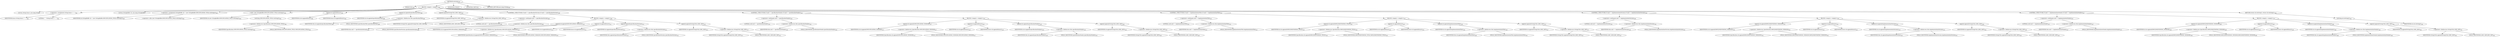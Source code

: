 digraph "toString" {  
"538" [label = <(METHOD,toString)<SUB>400</SUB>> ]
"539" [label = <(PARAM,this)<SUB>400</SUB>> ]
"540" [label = <(BLOCK,&lt;empty&gt;,&lt;empty&gt;)<SUB>400</SUB>> ]
"541" [label = <(LOCAL,String brace: java.lang.String)> ]
"542" [label = <(&lt;operator&gt;.assignment,String brace = &quot;: &quot;)<SUB>401</SUB>> ]
"543" [label = <(IDENTIFIER,brace,String brace = &quot;: &quot;)<SUB>401</SUB>> ]
"544" [label = <(LITERAL,&quot;: &quot;,String brace = &quot;: &quot;)<SUB>401</SUB>> ]
"31" [label = <(LOCAL,StringBuffer sb: java.lang.StringBuffer)> ]
"545" [label = <(&lt;operator&gt;.assignment,StringBuffer sb = new StringBuffer(SPECIFICATION_TITLE.toString()))<SUB>403</SUB>> ]
"546" [label = <(IDENTIFIER,sb,StringBuffer sb = new StringBuffer(SPECIFICATION_TITLE.toString()))<SUB>403</SUB>> ]
"547" [label = <(&lt;operator&gt;.alloc,new StringBuffer(SPECIFICATION_TITLE.toString()))<SUB>404</SUB>> ]
"548" [label = <(&lt;init&gt;,new StringBuffer(SPECIFICATION_TITLE.toString()))<SUB>404</SUB>> ]
"30" [label = <(IDENTIFIER,sb,new StringBuffer(SPECIFICATION_TITLE.toString()))<SUB>403</SUB>> ]
"549" [label = <(toString,SPECIFICATION_TITLE.toString())<SUB>404</SUB>> ]
"550" [label = <(&lt;operator&gt;.fieldAccess,Specification.SPECIFICATION_TITLE)<SUB>404</SUB>> ]
"551" [label = <(IDENTIFIER,Specification,SPECIFICATION_TITLE.toString())<SUB>404</SUB>> ]
"552" [label = <(FIELD_IDENTIFIER,SPECIFICATION_TITLE,SPECIFICATION_TITLE)<SUB>404</SUB>> ]
"553" [label = <(append,sb.append(brace))<SUB>405</SUB>> ]
"554" [label = <(IDENTIFIER,sb,sb.append(brace))<SUB>405</SUB>> ]
"555" [label = <(IDENTIFIER,brace,sb.append(brace))<SUB>405</SUB>> ]
"556" [label = <(append,sb.append(specificationTitle))<SUB>406</SUB>> ]
"557" [label = <(IDENTIFIER,sb,sb.append(specificationTitle))<SUB>406</SUB>> ]
"558" [label = <(&lt;operator&gt;.fieldAccess,this.specificationTitle)<SUB>406</SUB>> ]
"559" [label = <(IDENTIFIER,this,sb.append(specificationTitle))<SUB>406</SUB>> ]
"560" [label = <(FIELD_IDENTIFIER,specificationTitle,specificationTitle)<SUB>406</SUB>> ]
"561" [label = <(append,append(StringUtils.LINE_SEP))<SUB>407</SUB>> ]
"562" [label = <(IDENTIFIER,sb,append(StringUtils.LINE_SEP))<SUB>407</SUB>> ]
"563" [label = <(&lt;operator&gt;.fieldAccess,StringUtils.LINE_SEP)<SUB>407</SUB>> ]
"564" [label = <(IDENTIFIER,StringUtils,append(StringUtils.LINE_SEP))<SUB>407</SUB>> ]
"565" [label = <(FIELD_IDENTIFIER,LINE_SEP,LINE_SEP)<SUB>407</SUB>> ]
"566" [label = <(CONTROL_STRUCTURE,if (null != specificationVersion),if (null != specificationVersion))<SUB>409</SUB>> ]
"567" [label = <(&lt;operator&gt;.notEquals,null != specificationVersion)<SUB>409</SUB>> ]
"568" [label = <(LITERAL,null,null != specificationVersion)<SUB>409</SUB>> ]
"569" [label = <(&lt;operator&gt;.fieldAccess,this.specificationVersion)<SUB>409</SUB>> ]
"570" [label = <(IDENTIFIER,this,null != specificationVersion)<SUB>409</SUB>> ]
"571" [label = <(FIELD_IDENTIFIER,specificationVersion,specificationVersion)<SUB>409</SUB>> ]
"572" [label = <(BLOCK,&lt;empty&gt;,&lt;empty&gt;)<SUB>409</SUB>> ]
"573" [label = <(append,sb.append(SPECIFICATION_VERSION))<SUB>410</SUB>> ]
"574" [label = <(IDENTIFIER,sb,sb.append(SPECIFICATION_VERSION))<SUB>410</SUB>> ]
"575" [label = <(&lt;operator&gt;.fieldAccess,Specification.SPECIFICATION_VERSION)<SUB>410</SUB>> ]
"576" [label = <(IDENTIFIER,Specification,sb.append(SPECIFICATION_VERSION))<SUB>410</SUB>> ]
"577" [label = <(FIELD_IDENTIFIER,SPECIFICATION_VERSION,SPECIFICATION_VERSION)<SUB>410</SUB>> ]
"578" [label = <(append,sb.append(brace))<SUB>411</SUB>> ]
"579" [label = <(IDENTIFIER,sb,sb.append(brace))<SUB>411</SUB>> ]
"580" [label = <(IDENTIFIER,brace,sb.append(brace))<SUB>411</SUB>> ]
"581" [label = <(append,append(specificationVersion))<SUB>412</SUB>> ]
"582" [label = <(IDENTIFIER,sb,append(specificationVersion))<SUB>412</SUB>> ]
"583" [label = <(&lt;operator&gt;.fieldAccess,this.specificationVersion)<SUB>412</SUB>> ]
"584" [label = <(IDENTIFIER,this,append(specificationVersion))<SUB>412</SUB>> ]
"585" [label = <(FIELD_IDENTIFIER,specificationVersion,specificationVersion)<SUB>412</SUB>> ]
"586" [label = <(append,append(StringUtils.LINE_SEP))<SUB>413</SUB>> ]
"587" [label = <(IDENTIFIER,sb,append(StringUtils.LINE_SEP))<SUB>413</SUB>> ]
"588" [label = <(&lt;operator&gt;.fieldAccess,StringUtils.LINE_SEP)<SUB>413</SUB>> ]
"589" [label = <(IDENTIFIER,StringUtils,append(StringUtils.LINE_SEP))<SUB>413</SUB>> ]
"590" [label = <(FIELD_IDENTIFIER,LINE_SEP,LINE_SEP)<SUB>413</SUB>> ]
"591" [label = <(CONTROL_STRUCTURE,if (null != specificationVendor),if (null != specificationVendor))<SUB>416</SUB>> ]
"592" [label = <(&lt;operator&gt;.notEquals,null != specificationVendor)<SUB>416</SUB>> ]
"593" [label = <(LITERAL,null,null != specificationVendor)<SUB>416</SUB>> ]
"594" [label = <(&lt;operator&gt;.fieldAccess,this.specificationVendor)<SUB>416</SUB>> ]
"595" [label = <(IDENTIFIER,this,null != specificationVendor)<SUB>416</SUB>> ]
"596" [label = <(FIELD_IDENTIFIER,specificationVendor,specificationVendor)<SUB>416</SUB>> ]
"597" [label = <(BLOCK,&lt;empty&gt;,&lt;empty&gt;)<SUB>416</SUB>> ]
"598" [label = <(append,sb.append(SPECIFICATION_VENDOR))<SUB>417</SUB>> ]
"599" [label = <(IDENTIFIER,sb,sb.append(SPECIFICATION_VENDOR))<SUB>417</SUB>> ]
"600" [label = <(&lt;operator&gt;.fieldAccess,Specification.SPECIFICATION_VENDOR)<SUB>417</SUB>> ]
"601" [label = <(IDENTIFIER,Specification,sb.append(SPECIFICATION_VENDOR))<SUB>417</SUB>> ]
"602" [label = <(FIELD_IDENTIFIER,SPECIFICATION_VENDOR,SPECIFICATION_VENDOR)<SUB>417</SUB>> ]
"603" [label = <(append,sb.append(brace))<SUB>418</SUB>> ]
"604" [label = <(IDENTIFIER,sb,sb.append(brace))<SUB>418</SUB>> ]
"605" [label = <(IDENTIFIER,brace,sb.append(brace))<SUB>418</SUB>> ]
"606" [label = <(append,sb.append(specificationVendor))<SUB>419</SUB>> ]
"607" [label = <(IDENTIFIER,sb,sb.append(specificationVendor))<SUB>419</SUB>> ]
"608" [label = <(&lt;operator&gt;.fieldAccess,this.specificationVendor)<SUB>419</SUB>> ]
"609" [label = <(IDENTIFIER,this,sb.append(specificationVendor))<SUB>419</SUB>> ]
"610" [label = <(FIELD_IDENTIFIER,specificationVendor,specificationVendor)<SUB>419</SUB>> ]
"611" [label = <(append,append(StringUtils.LINE_SEP))<SUB>420</SUB>> ]
"612" [label = <(IDENTIFIER,sb,append(StringUtils.LINE_SEP))<SUB>420</SUB>> ]
"613" [label = <(&lt;operator&gt;.fieldAccess,StringUtils.LINE_SEP)<SUB>420</SUB>> ]
"614" [label = <(IDENTIFIER,StringUtils,append(StringUtils.LINE_SEP))<SUB>420</SUB>> ]
"615" [label = <(FIELD_IDENTIFIER,LINE_SEP,LINE_SEP)<SUB>420</SUB>> ]
"616" [label = <(CONTROL_STRUCTURE,if (null != implementationTitle),if (null != implementationTitle))<SUB>423</SUB>> ]
"617" [label = <(&lt;operator&gt;.notEquals,null != implementationTitle)<SUB>423</SUB>> ]
"618" [label = <(LITERAL,null,null != implementationTitle)<SUB>423</SUB>> ]
"619" [label = <(&lt;operator&gt;.fieldAccess,this.implementationTitle)<SUB>423</SUB>> ]
"620" [label = <(IDENTIFIER,this,null != implementationTitle)<SUB>423</SUB>> ]
"621" [label = <(FIELD_IDENTIFIER,implementationTitle,implementationTitle)<SUB>423</SUB>> ]
"622" [label = <(BLOCK,&lt;empty&gt;,&lt;empty&gt;)<SUB>423</SUB>> ]
"623" [label = <(append,sb.append(IMPLEMENTATION_TITLE))<SUB>424</SUB>> ]
"624" [label = <(IDENTIFIER,sb,sb.append(IMPLEMENTATION_TITLE))<SUB>424</SUB>> ]
"625" [label = <(&lt;operator&gt;.fieldAccess,Specification.IMPLEMENTATION_TITLE)<SUB>424</SUB>> ]
"626" [label = <(IDENTIFIER,Specification,sb.append(IMPLEMENTATION_TITLE))<SUB>424</SUB>> ]
"627" [label = <(FIELD_IDENTIFIER,IMPLEMENTATION_TITLE,IMPLEMENTATION_TITLE)<SUB>424</SUB>> ]
"628" [label = <(append,sb.append(brace))<SUB>425</SUB>> ]
"629" [label = <(IDENTIFIER,sb,sb.append(brace))<SUB>425</SUB>> ]
"630" [label = <(IDENTIFIER,brace,sb.append(brace))<SUB>425</SUB>> ]
"631" [label = <(append,sb.append(implementationTitle))<SUB>426</SUB>> ]
"632" [label = <(IDENTIFIER,sb,sb.append(implementationTitle))<SUB>426</SUB>> ]
"633" [label = <(&lt;operator&gt;.fieldAccess,this.implementationTitle)<SUB>426</SUB>> ]
"634" [label = <(IDENTIFIER,this,sb.append(implementationTitle))<SUB>426</SUB>> ]
"635" [label = <(FIELD_IDENTIFIER,implementationTitle,implementationTitle)<SUB>426</SUB>> ]
"636" [label = <(append,append(StringUtils.LINE_SEP))<SUB>427</SUB>> ]
"637" [label = <(IDENTIFIER,sb,append(StringUtils.LINE_SEP))<SUB>427</SUB>> ]
"638" [label = <(&lt;operator&gt;.fieldAccess,StringUtils.LINE_SEP)<SUB>427</SUB>> ]
"639" [label = <(IDENTIFIER,StringUtils,append(StringUtils.LINE_SEP))<SUB>427</SUB>> ]
"640" [label = <(FIELD_IDENTIFIER,LINE_SEP,LINE_SEP)<SUB>427</SUB>> ]
"641" [label = <(CONTROL_STRUCTURE,if (null != implementationVersion),if (null != implementationVersion))<SUB>430</SUB>> ]
"642" [label = <(&lt;operator&gt;.notEquals,null != implementationVersion)<SUB>430</SUB>> ]
"643" [label = <(LITERAL,null,null != implementationVersion)<SUB>430</SUB>> ]
"644" [label = <(&lt;operator&gt;.fieldAccess,this.implementationVersion)<SUB>430</SUB>> ]
"645" [label = <(IDENTIFIER,this,null != implementationVersion)<SUB>430</SUB>> ]
"646" [label = <(FIELD_IDENTIFIER,implementationVersion,implementationVersion)<SUB>430</SUB>> ]
"647" [label = <(BLOCK,&lt;empty&gt;,&lt;empty&gt;)<SUB>430</SUB>> ]
"648" [label = <(append,sb.append(IMPLEMENTATION_VERSION))<SUB>431</SUB>> ]
"649" [label = <(IDENTIFIER,sb,sb.append(IMPLEMENTATION_VERSION))<SUB>431</SUB>> ]
"650" [label = <(&lt;operator&gt;.fieldAccess,Specification.IMPLEMENTATION_VERSION)<SUB>431</SUB>> ]
"651" [label = <(IDENTIFIER,Specification,sb.append(IMPLEMENTATION_VERSION))<SUB>431</SUB>> ]
"652" [label = <(FIELD_IDENTIFIER,IMPLEMENTATION_VERSION,IMPLEMENTATION_VERSION)<SUB>431</SUB>> ]
"653" [label = <(append,sb.append(brace))<SUB>432</SUB>> ]
"654" [label = <(IDENTIFIER,sb,sb.append(brace))<SUB>432</SUB>> ]
"655" [label = <(IDENTIFIER,brace,sb.append(brace))<SUB>432</SUB>> ]
"656" [label = <(append,sb.append(implementationVersion))<SUB>433</SUB>> ]
"657" [label = <(IDENTIFIER,sb,sb.append(implementationVersion))<SUB>433</SUB>> ]
"658" [label = <(&lt;operator&gt;.fieldAccess,this.implementationVersion)<SUB>433</SUB>> ]
"659" [label = <(IDENTIFIER,this,sb.append(implementationVersion))<SUB>433</SUB>> ]
"660" [label = <(FIELD_IDENTIFIER,implementationVersion,implementationVersion)<SUB>433</SUB>> ]
"661" [label = <(append,append(StringUtils.LINE_SEP))<SUB>434</SUB>> ]
"662" [label = <(IDENTIFIER,sb,append(StringUtils.LINE_SEP))<SUB>434</SUB>> ]
"663" [label = <(&lt;operator&gt;.fieldAccess,StringUtils.LINE_SEP)<SUB>434</SUB>> ]
"664" [label = <(IDENTIFIER,StringUtils,append(StringUtils.LINE_SEP))<SUB>434</SUB>> ]
"665" [label = <(FIELD_IDENTIFIER,LINE_SEP,LINE_SEP)<SUB>434</SUB>> ]
"666" [label = <(CONTROL_STRUCTURE,if (null != implementationVendor),if (null != implementationVendor))<SUB>437</SUB>> ]
"667" [label = <(&lt;operator&gt;.notEquals,null != implementationVendor)<SUB>437</SUB>> ]
"668" [label = <(LITERAL,null,null != implementationVendor)<SUB>437</SUB>> ]
"669" [label = <(&lt;operator&gt;.fieldAccess,this.implementationVendor)<SUB>437</SUB>> ]
"670" [label = <(IDENTIFIER,this,null != implementationVendor)<SUB>437</SUB>> ]
"671" [label = <(FIELD_IDENTIFIER,implementationVendor,implementationVendor)<SUB>437</SUB>> ]
"672" [label = <(BLOCK,&lt;empty&gt;,&lt;empty&gt;)<SUB>437</SUB>> ]
"673" [label = <(append,sb.append(IMPLEMENTATION_VENDOR))<SUB>438</SUB>> ]
"674" [label = <(IDENTIFIER,sb,sb.append(IMPLEMENTATION_VENDOR))<SUB>438</SUB>> ]
"675" [label = <(&lt;operator&gt;.fieldAccess,Specification.IMPLEMENTATION_VENDOR)<SUB>438</SUB>> ]
"676" [label = <(IDENTIFIER,Specification,sb.append(IMPLEMENTATION_VENDOR))<SUB>438</SUB>> ]
"677" [label = <(FIELD_IDENTIFIER,IMPLEMENTATION_VENDOR,IMPLEMENTATION_VENDOR)<SUB>438</SUB>> ]
"678" [label = <(append,sb.append(brace))<SUB>439</SUB>> ]
"679" [label = <(IDENTIFIER,sb,sb.append(brace))<SUB>439</SUB>> ]
"680" [label = <(IDENTIFIER,brace,sb.append(brace))<SUB>439</SUB>> ]
"681" [label = <(append,sb.append(implementationVendor))<SUB>440</SUB>> ]
"682" [label = <(IDENTIFIER,sb,sb.append(implementationVendor))<SUB>440</SUB>> ]
"683" [label = <(&lt;operator&gt;.fieldAccess,this.implementationVendor)<SUB>440</SUB>> ]
"684" [label = <(IDENTIFIER,this,sb.append(implementationVendor))<SUB>440</SUB>> ]
"685" [label = <(FIELD_IDENTIFIER,implementationVendor,implementationVendor)<SUB>440</SUB>> ]
"686" [label = <(append,append(StringUtils.LINE_SEP))<SUB>441</SUB>> ]
"687" [label = <(IDENTIFIER,sb,append(StringUtils.LINE_SEP))<SUB>441</SUB>> ]
"688" [label = <(&lt;operator&gt;.fieldAccess,StringUtils.LINE_SEP)<SUB>441</SUB>> ]
"689" [label = <(IDENTIFIER,StringUtils,append(StringUtils.LINE_SEP))<SUB>441</SUB>> ]
"690" [label = <(FIELD_IDENTIFIER,LINE_SEP,LINE_SEP)<SUB>441</SUB>> ]
"691" [label = <(RETURN,return sb.toString();,return sb.toString();)<SUB>444</SUB>> ]
"692" [label = <(toString,sb.toString())<SUB>444</SUB>> ]
"693" [label = <(IDENTIFIER,sb,sb.toString())<SUB>444</SUB>> ]
"694" [label = <(MODIFIER,PUBLIC)> ]
"695" [label = <(MODIFIER,VIRTUAL)> ]
"696" [label = <(METHOD_RETURN,java.lang.String)<SUB>400</SUB>> ]
  "538" -> "539" 
  "538" -> "540" 
  "538" -> "694" 
  "538" -> "695" 
  "538" -> "696" 
  "540" -> "541" 
  "540" -> "542" 
  "540" -> "31" 
  "540" -> "545" 
  "540" -> "548" 
  "540" -> "553" 
  "540" -> "556" 
  "540" -> "561" 
  "540" -> "566" 
  "540" -> "591" 
  "540" -> "616" 
  "540" -> "641" 
  "540" -> "666" 
  "540" -> "691" 
  "542" -> "543" 
  "542" -> "544" 
  "545" -> "546" 
  "545" -> "547" 
  "548" -> "30" 
  "548" -> "549" 
  "549" -> "550" 
  "550" -> "551" 
  "550" -> "552" 
  "553" -> "554" 
  "553" -> "555" 
  "556" -> "557" 
  "556" -> "558" 
  "558" -> "559" 
  "558" -> "560" 
  "561" -> "562" 
  "561" -> "563" 
  "563" -> "564" 
  "563" -> "565" 
  "566" -> "567" 
  "566" -> "572" 
  "567" -> "568" 
  "567" -> "569" 
  "569" -> "570" 
  "569" -> "571" 
  "572" -> "573" 
  "572" -> "578" 
  "572" -> "581" 
  "572" -> "586" 
  "573" -> "574" 
  "573" -> "575" 
  "575" -> "576" 
  "575" -> "577" 
  "578" -> "579" 
  "578" -> "580" 
  "581" -> "582" 
  "581" -> "583" 
  "583" -> "584" 
  "583" -> "585" 
  "586" -> "587" 
  "586" -> "588" 
  "588" -> "589" 
  "588" -> "590" 
  "591" -> "592" 
  "591" -> "597" 
  "592" -> "593" 
  "592" -> "594" 
  "594" -> "595" 
  "594" -> "596" 
  "597" -> "598" 
  "597" -> "603" 
  "597" -> "606" 
  "597" -> "611" 
  "598" -> "599" 
  "598" -> "600" 
  "600" -> "601" 
  "600" -> "602" 
  "603" -> "604" 
  "603" -> "605" 
  "606" -> "607" 
  "606" -> "608" 
  "608" -> "609" 
  "608" -> "610" 
  "611" -> "612" 
  "611" -> "613" 
  "613" -> "614" 
  "613" -> "615" 
  "616" -> "617" 
  "616" -> "622" 
  "617" -> "618" 
  "617" -> "619" 
  "619" -> "620" 
  "619" -> "621" 
  "622" -> "623" 
  "622" -> "628" 
  "622" -> "631" 
  "622" -> "636" 
  "623" -> "624" 
  "623" -> "625" 
  "625" -> "626" 
  "625" -> "627" 
  "628" -> "629" 
  "628" -> "630" 
  "631" -> "632" 
  "631" -> "633" 
  "633" -> "634" 
  "633" -> "635" 
  "636" -> "637" 
  "636" -> "638" 
  "638" -> "639" 
  "638" -> "640" 
  "641" -> "642" 
  "641" -> "647" 
  "642" -> "643" 
  "642" -> "644" 
  "644" -> "645" 
  "644" -> "646" 
  "647" -> "648" 
  "647" -> "653" 
  "647" -> "656" 
  "647" -> "661" 
  "648" -> "649" 
  "648" -> "650" 
  "650" -> "651" 
  "650" -> "652" 
  "653" -> "654" 
  "653" -> "655" 
  "656" -> "657" 
  "656" -> "658" 
  "658" -> "659" 
  "658" -> "660" 
  "661" -> "662" 
  "661" -> "663" 
  "663" -> "664" 
  "663" -> "665" 
  "666" -> "667" 
  "666" -> "672" 
  "667" -> "668" 
  "667" -> "669" 
  "669" -> "670" 
  "669" -> "671" 
  "672" -> "673" 
  "672" -> "678" 
  "672" -> "681" 
  "672" -> "686" 
  "673" -> "674" 
  "673" -> "675" 
  "675" -> "676" 
  "675" -> "677" 
  "678" -> "679" 
  "678" -> "680" 
  "681" -> "682" 
  "681" -> "683" 
  "683" -> "684" 
  "683" -> "685" 
  "686" -> "687" 
  "686" -> "688" 
  "688" -> "689" 
  "688" -> "690" 
  "691" -> "692" 
  "692" -> "693" 
}
